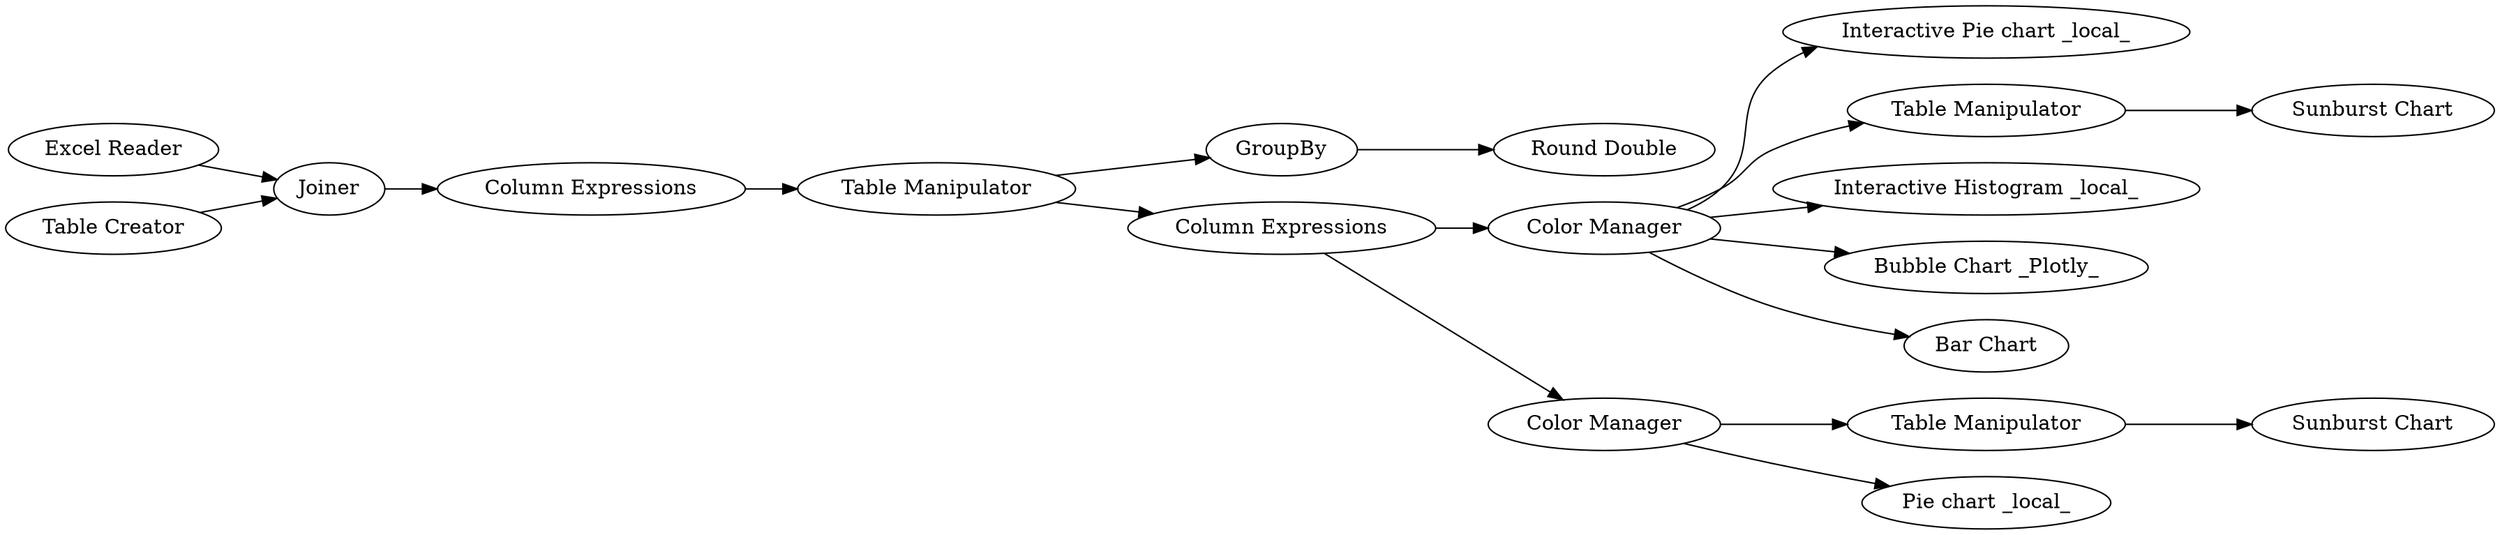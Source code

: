 digraph {
	13 -> 15
	6 -> 5
	13 -> 26
	9 -> 8
	25 -> 24
	4 -> 5
	26 -> 14
	22 -> 25
	8 -> 10
	22 -> 23
	9 -> 11
	13 -> 21
	5 -> 7
	13 -> 20
	11 -> 22
	11 -> 13
	13 -> 12
	7 -> 9
	7 [label="Column Expressions"]
	9 [label="Table Manipulator"]
	26 [label="Table Manipulator"]
	21 [label="Interactive Histogram _local_"]
	8 [label=GroupBy]
	24 [label="Sunburst Chart"]
	6 [label="Excel Reader"]
	15 [label="Interactive Pie chart _local_"]
	25 [label="Table Manipulator"]
	12 [label="Bar Chart"]
	10 [label="Round Double"]
	22 [label="Color Manager"]
	11 [label="Column Expressions"]
	4 [label="Table Creator"]
	23 [label="Pie chart _local_"]
	14 [label="Sunburst Chart"]
	5 [label=Joiner]
	13 [label="Color Manager"]
	20 [label="Bubble Chart _Plotly_"]
	rankdir=LR
}
